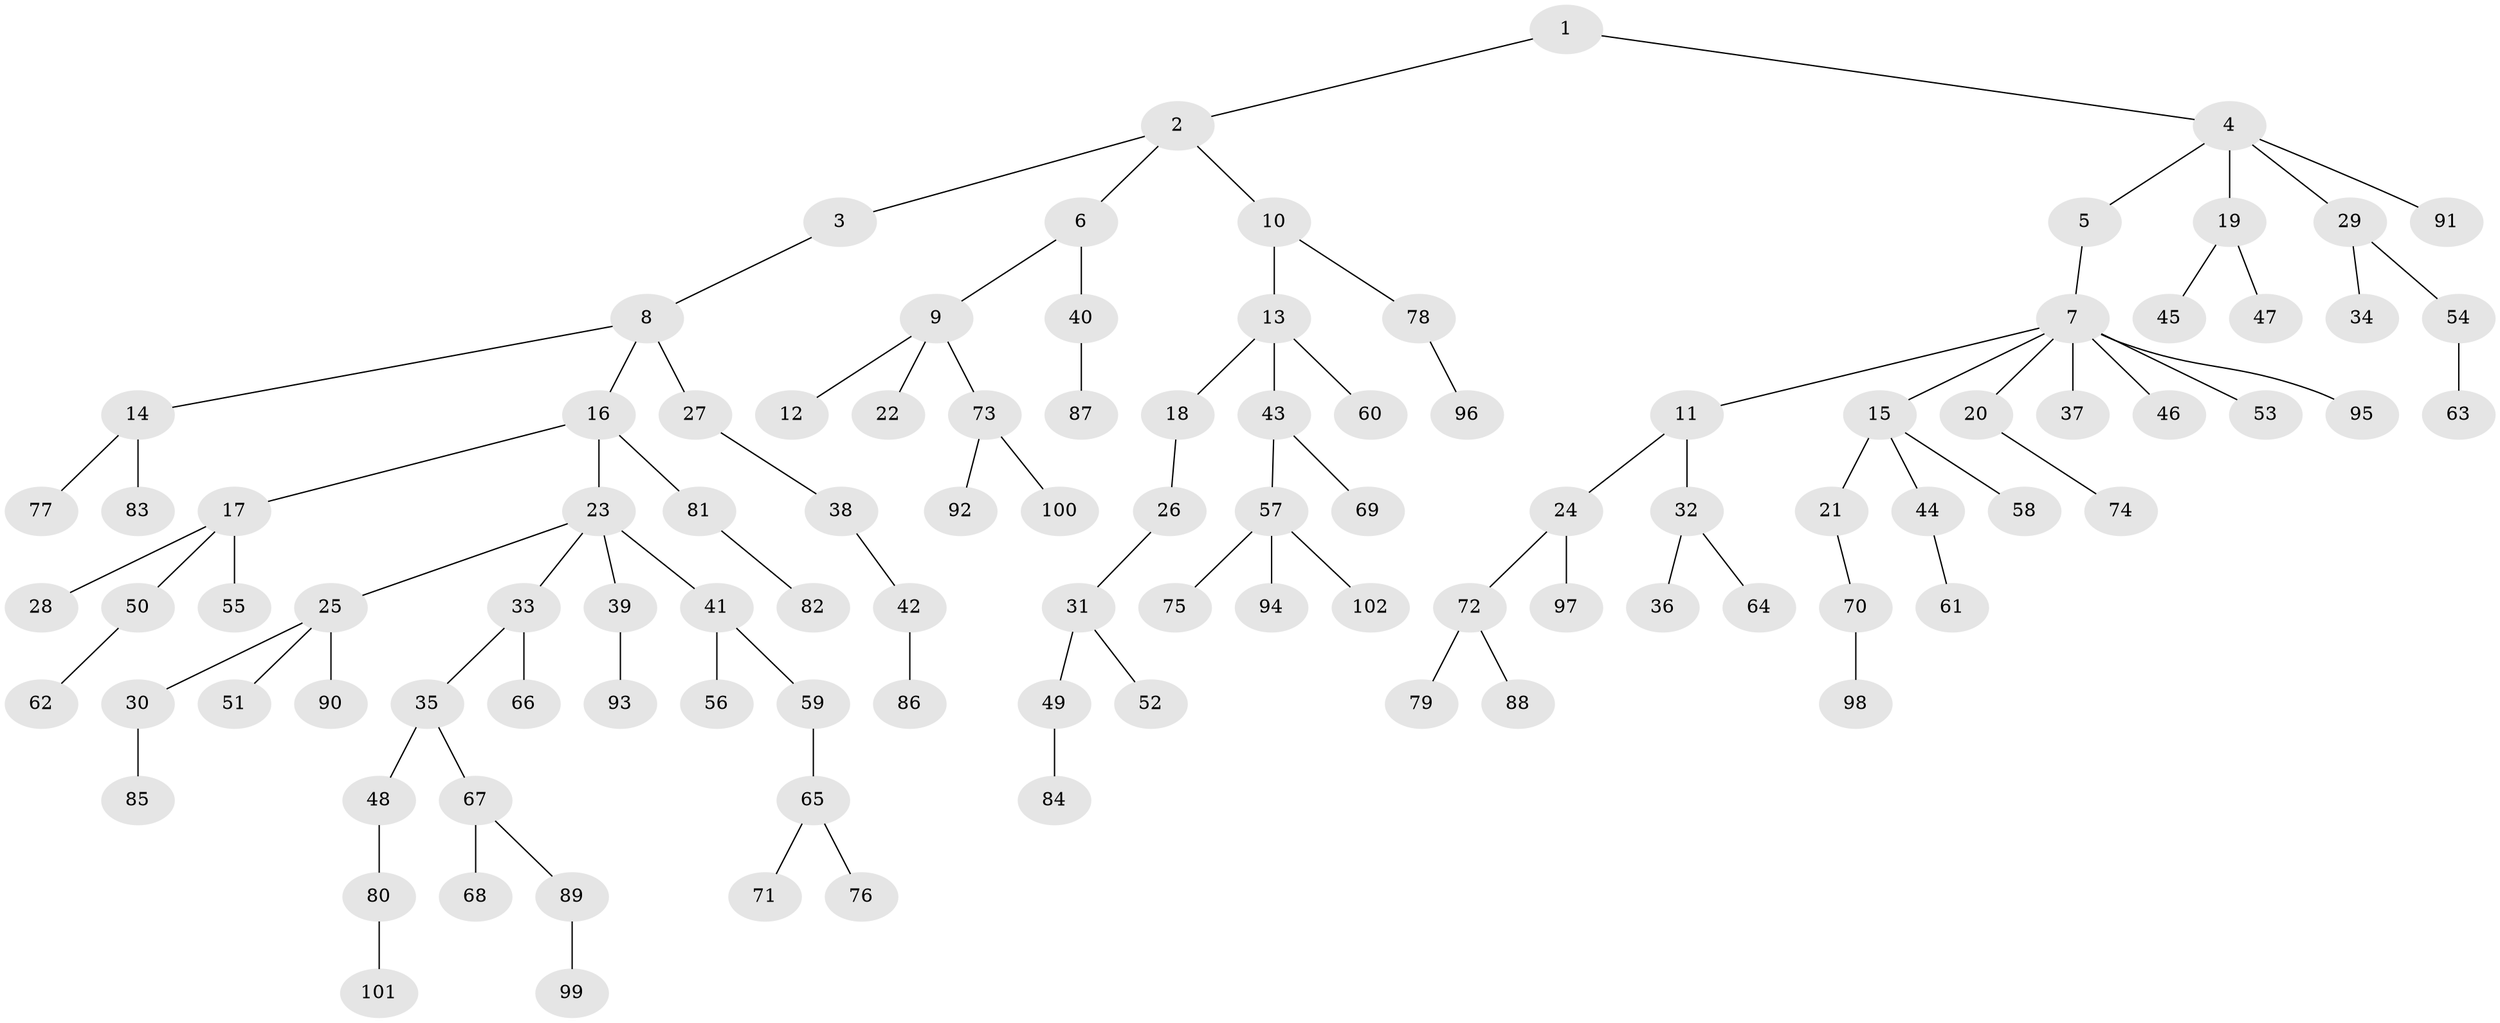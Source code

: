 // Generated by graph-tools (version 1.1) at 2025/50/03/09/25 03:50:22]
// undirected, 102 vertices, 101 edges
graph export_dot {
graph [start="1"]
  node [color=gray90,style=filled];
  1;
  2;
  3;
  4;
  5;
  6;
  7;
  8;
  9;
  10;
  11;
  12;
  13;
  14;
  15;
  16;
  17;
  18;
  19;
  20;
  21;
  22;
  23;
  24;
  25;
  26;
  27;
  28;
  29;
  30;
  31;
  32;
  33;
  34;
  35;
  36;
  37;
  38;
  39;
  40;
  41;
  42;
  43;
  44;
  45;
  46;
  47;
  48;
  49;
  50;
  51;
  52;
  53;
  54;
  55;
  56;
  57;
  58;
  59;
  60;
  61;
  62;
  63;
  64;
  65;
  66;
  67;
  68;
  69;
  70;
  71;
  72;
  73;
  74;
  75;
  76;
  77;
  78;
  79;
  80;
  81;
  82;
  83;
  84;
  85;
  86;
  87;
  88;
  89;
  90;
  91;
  92;
  93;
  94;
  95;
  96;
  97;
  98;
  99;
  100;
  101;
  102;
  1 -- 2;
  1 -- 4;
  2 -- 3;
  2 -- 6;
  2 -- 10;
  3 -- 8;
  4 -- 5;
  4 -- 19;
  4 -- 29;
  4 -- 91;
  5 -- 7;
  6 -- 9;
  6 -- 40;
  7 -- 11;
  7 -- 15;
  7 -- 20;
  7 -- 37;
  7 -- 46;
  7 -- 53;
  7 -- 95;
  8 -- 14;
  8 -- 16;
  8 -- 27;
  9 -- 12;
  9 -- 22;
  9 -- 73;
  10 -- 13;
  10 -- 78;
  11 -- 24;
  11 -- 32;
  13 -- 18;
  13 -- 43;
  13 -- 60;
  14 -- 77;
  14 -- 83;
  15 -- 21;
  15 -- 44;
  15 -- 58;
  16 -- 17;
  16 -- 23;
  16 -- 81;
  17 -- 28;
  17 -- 50;
  17 -- 55;
  18 -- 26;
  19 -- 45;
  19 -- 47;
  20 -- 74;
  21 -- 70;
  23 -- 25;
  23 -- 33;
  23 -- 39;
  23 -- 41;
  24 -- 72;
  24 -- 97;
  25 -- 30;
  25 -- 51;
  25 -- 90;
  26 -- 31;
  27 -- 38;
  29 -- 34;
  29 -- 54;
  30 -- 85;
  31 -- 49;
  31 -- 52;
  32 -- 36;
  32 -- 64;
  33 -- 35;
  33 -- 66;
  35 -- 48;
  35 -- 67;
  38 -- 42;
  39 -- 93;
  40 -- 87;
  41 -- 56;
  41 -- 59;
  42 -- 86;
  43 -- 57;
  43 -- 69;
  44 -- 61;
  48 -- 80;
  49 -- 84;
  50 -- 62;
  54 -- 63;
  57 -- 75;
  57 -- 94;
  57 -- 102;
  59 -- 65;
  65 -- 71;
  65 -- 76;
  67 -- 68;
  67 -- 89;
  70 -- 98;
  72 -- 79;
  72 -- 88;
  73 -- 92;
  73 -- 100;
  78 -- 96;
  80 -- 101;
  81 -- 82;
  89 -- 99;
}

